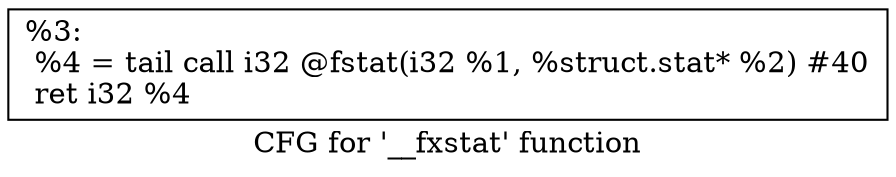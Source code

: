 digraph "CFG for '__fxstat' function" {
	label="CFG for '__fxstat' function";

	Node0x1ae5bf0 [shape=record,label="{%3:\l  %4 = tail call i32 @fstat(i32 %1, %struct.stat* %2) #40\l  ret i32 %4\l}"];
}
